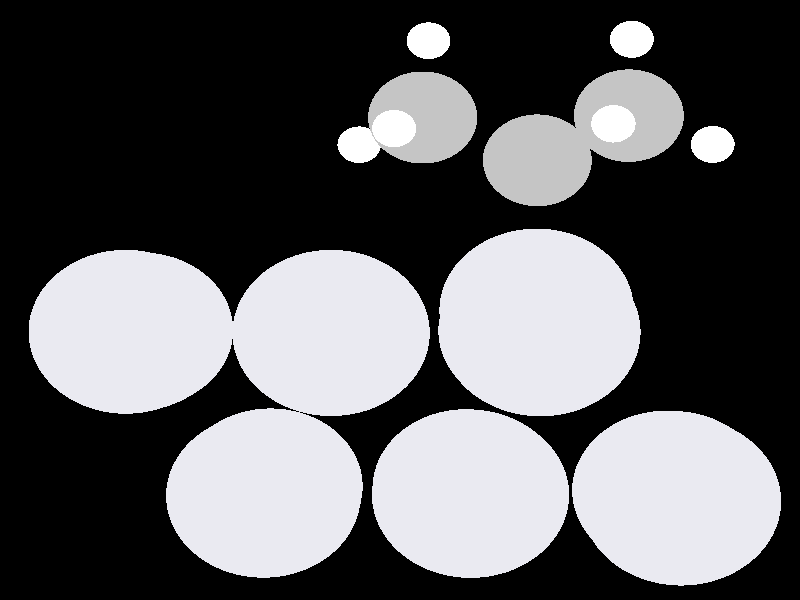 #include "colors.inc"
#include "finish.inc"

global_settings {assumed_gamma 1 max_trace_level 6}
background {color White transmit 1.0}
camera {perspective
  right -9.28*x up 8.26*y
  direction 100.00*z
  location <0,0,100.00> look_at <0,0,0>}


light_source {<  2.00,   3.00,  40.00> color White
  area_light <0.70, 0, 0>, <0, 0.70, 0>, 3, 3
  adaptive 1 jitter}
// no fog
#declare simple = finish {phong 0.7}
#declare pale = finish {ambient 0.5 diffuse 0.85 roughness 0.001 specular 0.200 }
#declare intermediate = finish {ambient 0.3 diffuse 0.6 specular 0.1 roughness 0.04}
#declare vmd = finish {ambient 0.0 diffuse 0.65 phong 0.1 phong_size 40.0 specular 0.5 }
#declare jmol = finish {ambient 0.2 diffuse 0.6 specular 1 roughness 0.001 metallic}
#declare ase2 = finish {ambient 0.05 brilliance 3 diffuse 0.6 metallic specular 0.7 roughness 0.04 reflection 0.15}
#declare ase3 = finish {ambient 0.15 brilliance 2 diffuse 0.6 metallic specular 1.0 roughness 0.001 reflection 0.0}
#declare glass = finish {ambient 0.05 diffuse 0.3 specular 1.0 roughness 0.001}
#declare glass2 = finish {ambient 0.01 diffuse 0.3 specular 1.0 reflection 0.25 roughness 0.001}
#declare Rcell = 0.050;
#declare Rbond = 0.100;

#macro atom(LOC, R, COL, TRANS, FIN)
  sphere{LOC, R texture{pigment{color COL transmit TRANS} finish{FIN}}}
#end
#macro constrain(LOC, R, COL, TRANS FIN)
union{torus{R, Rcell rotate 45*z texture{pigment{color COL transmit TRANS} finish{FIN}}}
     torus{R, Rcell rotate -45*z texture{pigment{color COL transmit TRANS} finish{FIN}}}
     translate LOC}
#end

// no cell vertices
atom(< -1.63,  -2.78,  -8.49>, 1.16, rgb <0.82, 0.82, 0.88>, 0.0, ase3) // #0
atom(< -1.63,  -2.78,  -5.66>, 1.16, rgb <0.82, 0.82, 0.88>, 0.0, ase3) // #1
atom(< -1.63,  -2.77,  -2.83>, 1.16, rgb <0.82, 0.82, 0.88>, 0.0, ase3) // #2
atom(<  0.82,  -2.77,  -7.07>, 1.16, rgb <0.82, 0.82, 0.88>, 0.0, ase3) // #3
atom(<  0.83,  -2.73,  -4.23>, 1.16, rgb <0.82, 0.82, 0.88>, 0.0, ase3) // #4
atom(<  0.83,  -2.72,  -1.44>, 1.16, rgb <0.82, 0.82, 0.88>, 0.0, ase3) // #5
atom(<  3.27,  -2.77,  -5.66>, 1.16, rgb <0.82, 0.82, 0.88>, 0.0, ase3) // #6
atom(<  3.24,  -2.73,  -2.83>, 1.16, rgb <0.82, 0.82, 0.88>, 0.0, ase3) // #7
atom(<  3.26,  -2.77,  -0.00>, 1.16, rgb <0.82, 0.82, 0.88>, 0.0, ase3) // #8
atom(< -3.26,  -0.45,  -8.48>, 1.16, rgb <0.82, 0.82, 0.88>, 0.0, ase3) // #9
atom(< -3.26,  -0.46,  -5.66>, 1.16, rgb <0.82, 0.82, 0.88>, 0.0, ase3) // #10
atom(< -3.27,  -0.45,  -2.83>, 1.16, rgb <0.82, 0.82, 0.88>, 0.0, ase3) // #11
atom(< -0.81,  -0.45,  -7.07>, 1.16, rgb <0.82, 0.82, 0.88>, 0.0, ase3) // #12
atom(< -0.81,  -0.46,  -4.25>, 1.16, rgb <0.82, 0.82, 0.88>, 0.0, ase3) // #13
atom(< -0.81,  -0.46,  -1.41>, 1.16, rgb <0.82, 0.82, 0.88>, 0.0, ase3) // #14
atom(<  1.63,  -0.45,  -5.66>, 1.16, rgb <0.82, 0.82, 0.88>, 0.0, ase3) // #15
atom(<  1.63,  -0.15,  -2.83>, 1.16, rgb <0.82, 0.82, 0.88>, 0.0, ase3) // #16
atom(<  1.63,  -0.44,   0.00>, 1.16, rgb <0.82, 0.82, 0.88>, 0.0, ase3) // #17
atom(<  0.27,   2.58,  -2.70>, 0.65, rgb <0.56, 0.56, 0.56>, 0.0, ase3) // #18
atom(<  1.64,   1.98,  -2.96>, 0.65, rgb <0.56, 0.56, 0.56>, 0.0, ase3) // #19
atom(<  2.71,   2.59,  -2.07>, 0.65, rgb <0.56, 0.56, 0.56>, 0.0, ase3) // #20
atom(< -0.49,   2.21,  -3.39>, 0.26, rgb <1.00, 1.00, 1.00>, 0.0, ase3) // #21
atom(< -0.07,   2.40,  -1.68>, 0.26, rgb <1.00, 1.00, 1.00>, 0.0, ase3) // #22
atom(<  0.34,   3.67,  -2.83>, 0.26, rgb <1.00, 1.00, 1.00>, 0.0, ase3) // #23
atom(<  1.91,   2.10,  -4.01>, 0.26, rgb <1.00, 1.00, 1.00>, 0.0, ase3) // #24
atom(<  3.71,   2.19,  -2.28>, 0.26, rgb <1.00, 1.00, 1.00>, 0.0, ase3) // #25
atom(<  2.75,   3.67,  -2.26>, 0.26, rgb <1.00, 1.00, 1.00>, 0.0, ase3) // #26
atom(<  2.50,   2.45,  -1.01>, 0.26, rgb <1.00, 1.00, 1.00>, 0.0, ase3) // #27

// no constraints
